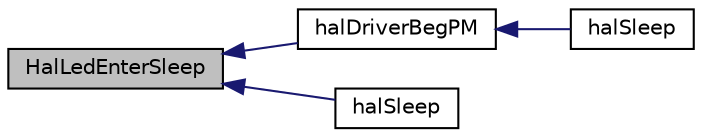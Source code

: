 digraph "HalLedEnterSleep"
{
  edge [fontname="Helvetica",fontsize="10",labelfontname="Helvetica",labelfontsize="10"];
  node [fontname="Helvetica",fontsize="10",shape=record];
  rankdir="LR";
  Node1 [label="HalLedEnterSleep",height=0.2,width=0.4,color="black", fillcolor="grey75", style="filled" fontcolor="black"];
  Node1 -> Node2 [dir="back",color="midnightblue",fontsize="10",style="solid",fontname="Helvetica"];
  Node2 [label="halDriverBegPM",height=0.2,width=0.4,color="black", fillcolor="white", style="filled",URL="$target_2_c_c2541_a_r_c_2hal__drivers_8h.html#a6a4ebd9569565e5f93796e7cc77ba039"];
  Node2 -> Node3 [dir="back",color="midnightblue",fontsize="10",style="solid",fontname="Helvetica"];
  Node3 [label="halSleep",height=0.2,width=0.4,color="black", fillcolor="white", style="filled",URL="$_c_c2541_a_r_c_2hal__sleep_8c.html#ac835ef1b412005af49a6c47ef15372bd"];
  Node1 -> Node4 [dir="back",color="midnightblue",fontsize="10",style="solid",fontname="Helvetica"];
  Node4 [label="halSleep",height=0.2,width=0.4,color="black", fillcolor="white", style="filled",URL="$_c_c2540_e_b_2hal__sleep_8c.html#ac835ef1b412005af49a6c47ef15372bd"];
}
